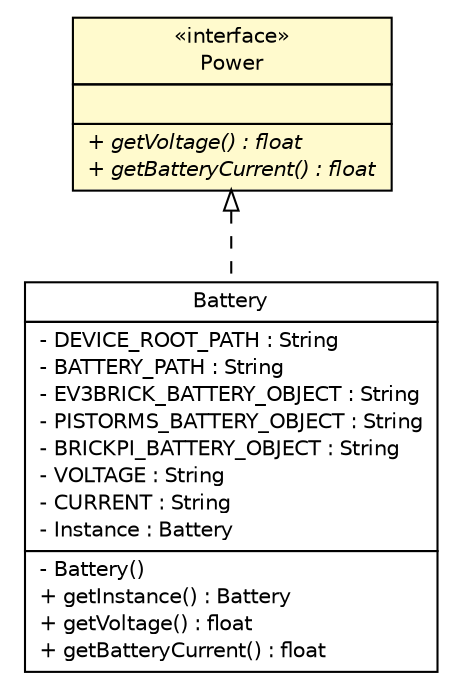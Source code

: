 #!/usr/local/bin/dot
#
# Class diagram 
# Generated by UMLGraph version R5_6-24-gf6e263 (http://www.umlgraph.org/)
#

digraph G {
	edge [fontname="Helvetica",fontsize=10,labelfontname="Helvetica",labelfontsize=10];
	node [fontname="Helvetica",fontsize=10,shape=plaintext];
	nodesep=0.25;
	ranksep=0.5;
	// ev3dev.hardware.sensors.Battery
	c5690 [label=<<table title="ev3dev.hardware.sensors.Battery" border="0" cellborder="1" cellspacing="0" cellpadding="2" port="p" href="./Battery.html">
		<tr><td><table border="0" cellspacing="0" cellpadding="1">
<tr><td align="center" balign="center"> Battery </td></tr>
		</table></td></tr>
		<tr><td><table border="0" cellspacing="0" cellpadding="1">
<tr><td align="left" balign="left"> - DEVICE_ROOT_PATH : String </td></tr>
<tr><td align="left" balign="left"> - BATTERY_PATH : String </td></tr>
<tr><td align="left" balign="left"> - EV3BRICK_BATTERY_OBJECT : String </td></tr>
<tr><td align="left" balign="left"> - PISTORMS_BATTERY_OBJECT : String </td></tr>
<tr><td align="left" balign="left"> - BRICKPI_BATTERY_OBJECT : String </td></tr>
<tr><td align="left" balign="left"> - VOLTAGE : String </td></tr>
<tr><td align="left" balign="left"> - CURRENT : String </td></tr>
<tr><td align="left" balign="left"> - Instance : Battery </td></tr>
		</table></td></tr>
		<tr><td><table border="0" cellspacing="0" cellpadding="1">
<tr><td align="left" balign="left"> - Battery() </td></tr>
<tr><td align="left" balign="left"> + getInstance() : Battery </td></tr>
<tr><td align="left" balign="left"> + getVoltage() : float </td></tr>
<tr><td align="left" balign="left"> + getBatteryCurrent() : float </td></tr>
		</table></td></tr>
		</table>>, URL="./Battery.html", fontname="Helvetica", fontcolor="black", fontsize=10.0];
	// ev3dev.hardware.sensors.Power
	c5691 [label=<<table title="ev3dev.hardware.sensors.Power" border="0" cellborder="1" cellspacing="0" cellpadding="2" port="p" bgcolor="lemonChiffon" href="./Power.html">
		<tr><td><table border="0" cellspacing="0" cellpadding="1">
<tr><td align="center" balign="center"> &#171;interface&#187; </td></tr>
<tr><td align="center" balign="center"> Power </td></tr>
		</table></td></tr>
		<tr><td><table border="0" cellspacing="0" cellpadding="1">
<tr><td align="left" balign="left">  </td></tr>
		</table></td></tr>
		<tr><td><table border="0" cellspacing="0" cellpadding="1">
<tr><td align="left" balign="left"><font face="Helvetica-Oblique" point-size="10.0"> + getVoltage() : float </font></td></tr>
<tr><td align="left" balign="left"><font face="Helvetica-Oblique" point-size="10.0"> + getBatteryCurrent() : float </font></td></tr>
		</table></td></tr>
		</table>>, URL="./Power.html", fontname="Helvetica", fontcolor="black", fontsize=10.0];
	//ev3dev.hardware.sensors.Battery implements ev3dev.hardware.sensors.Power
	c5691:p -> c5690:p [dir=back,arrowtail=empty,style=dashed];
}

